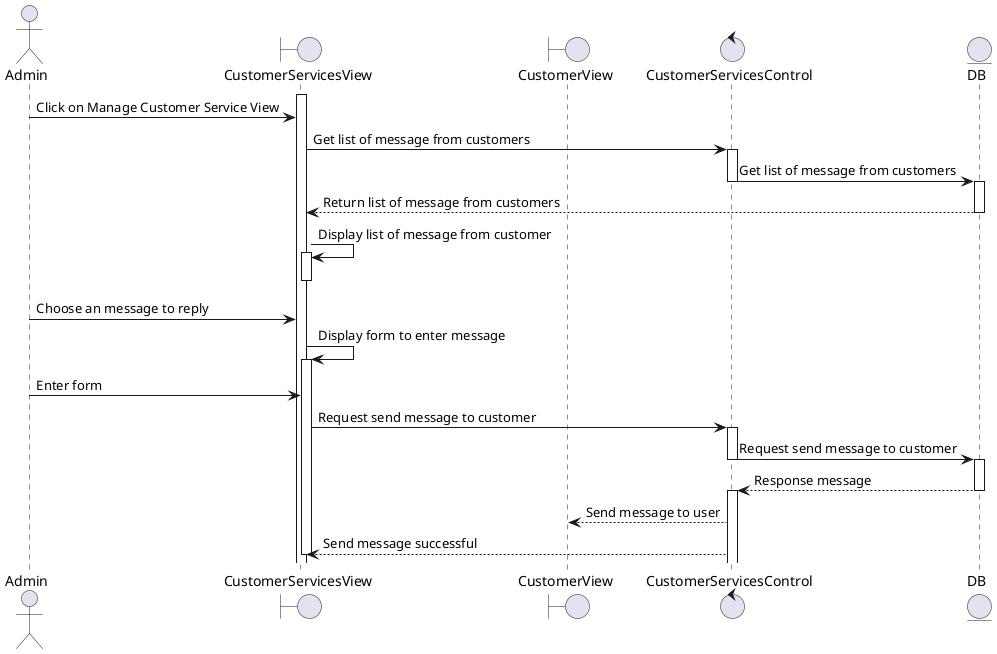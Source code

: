 @startuml 
actor Admin 
boundary CustomerServicesView 
boundary CustomerView 
control CustomerServicesControl
entity DB 

activate CustomerServicesView 
Admin -> CustomerServicesView: Click on Manage Customer Service View
CustomerServicesView -> CustomerServicesControl : Get list of message from customers
activate CustomerServicesControl 
CustomerServicesControl -> DB: Get list of message from customers
deactivate CustomerServicesControl
activate DB
DB --> CustomerServicesView: Return list of message from customers
deactivate DB
CustomerServicesView -> CustomerServicesView: Display list of message from customer
activate CustomerServicesView 
deactivate CustomerServicesView 

Admin -> CustomerServicesView: Choose an message to reply
CustomerServicesView -> CustomerServicesView: Display form to enter message
activate CustomerServicesView
Admin-> CustomerServicesView : Enter form
CustomerServicesView -> CustomerServicesControl: Request send message to customer
activate CustomerServicesControl    
 
CustomerServicesControl -> DB: Request send message to customer
deactivate CustomerServicesControl
activate DB
DB--> CustomerServicesControl : Response message
deactivate DB
activate CustomerServicesControl

CustomerServicesControl --> CustomerView: Send message to user
CustomerServicesControl --> CustomerServicesView: Send message successful

deactivate CustomerServicesView

@enduml